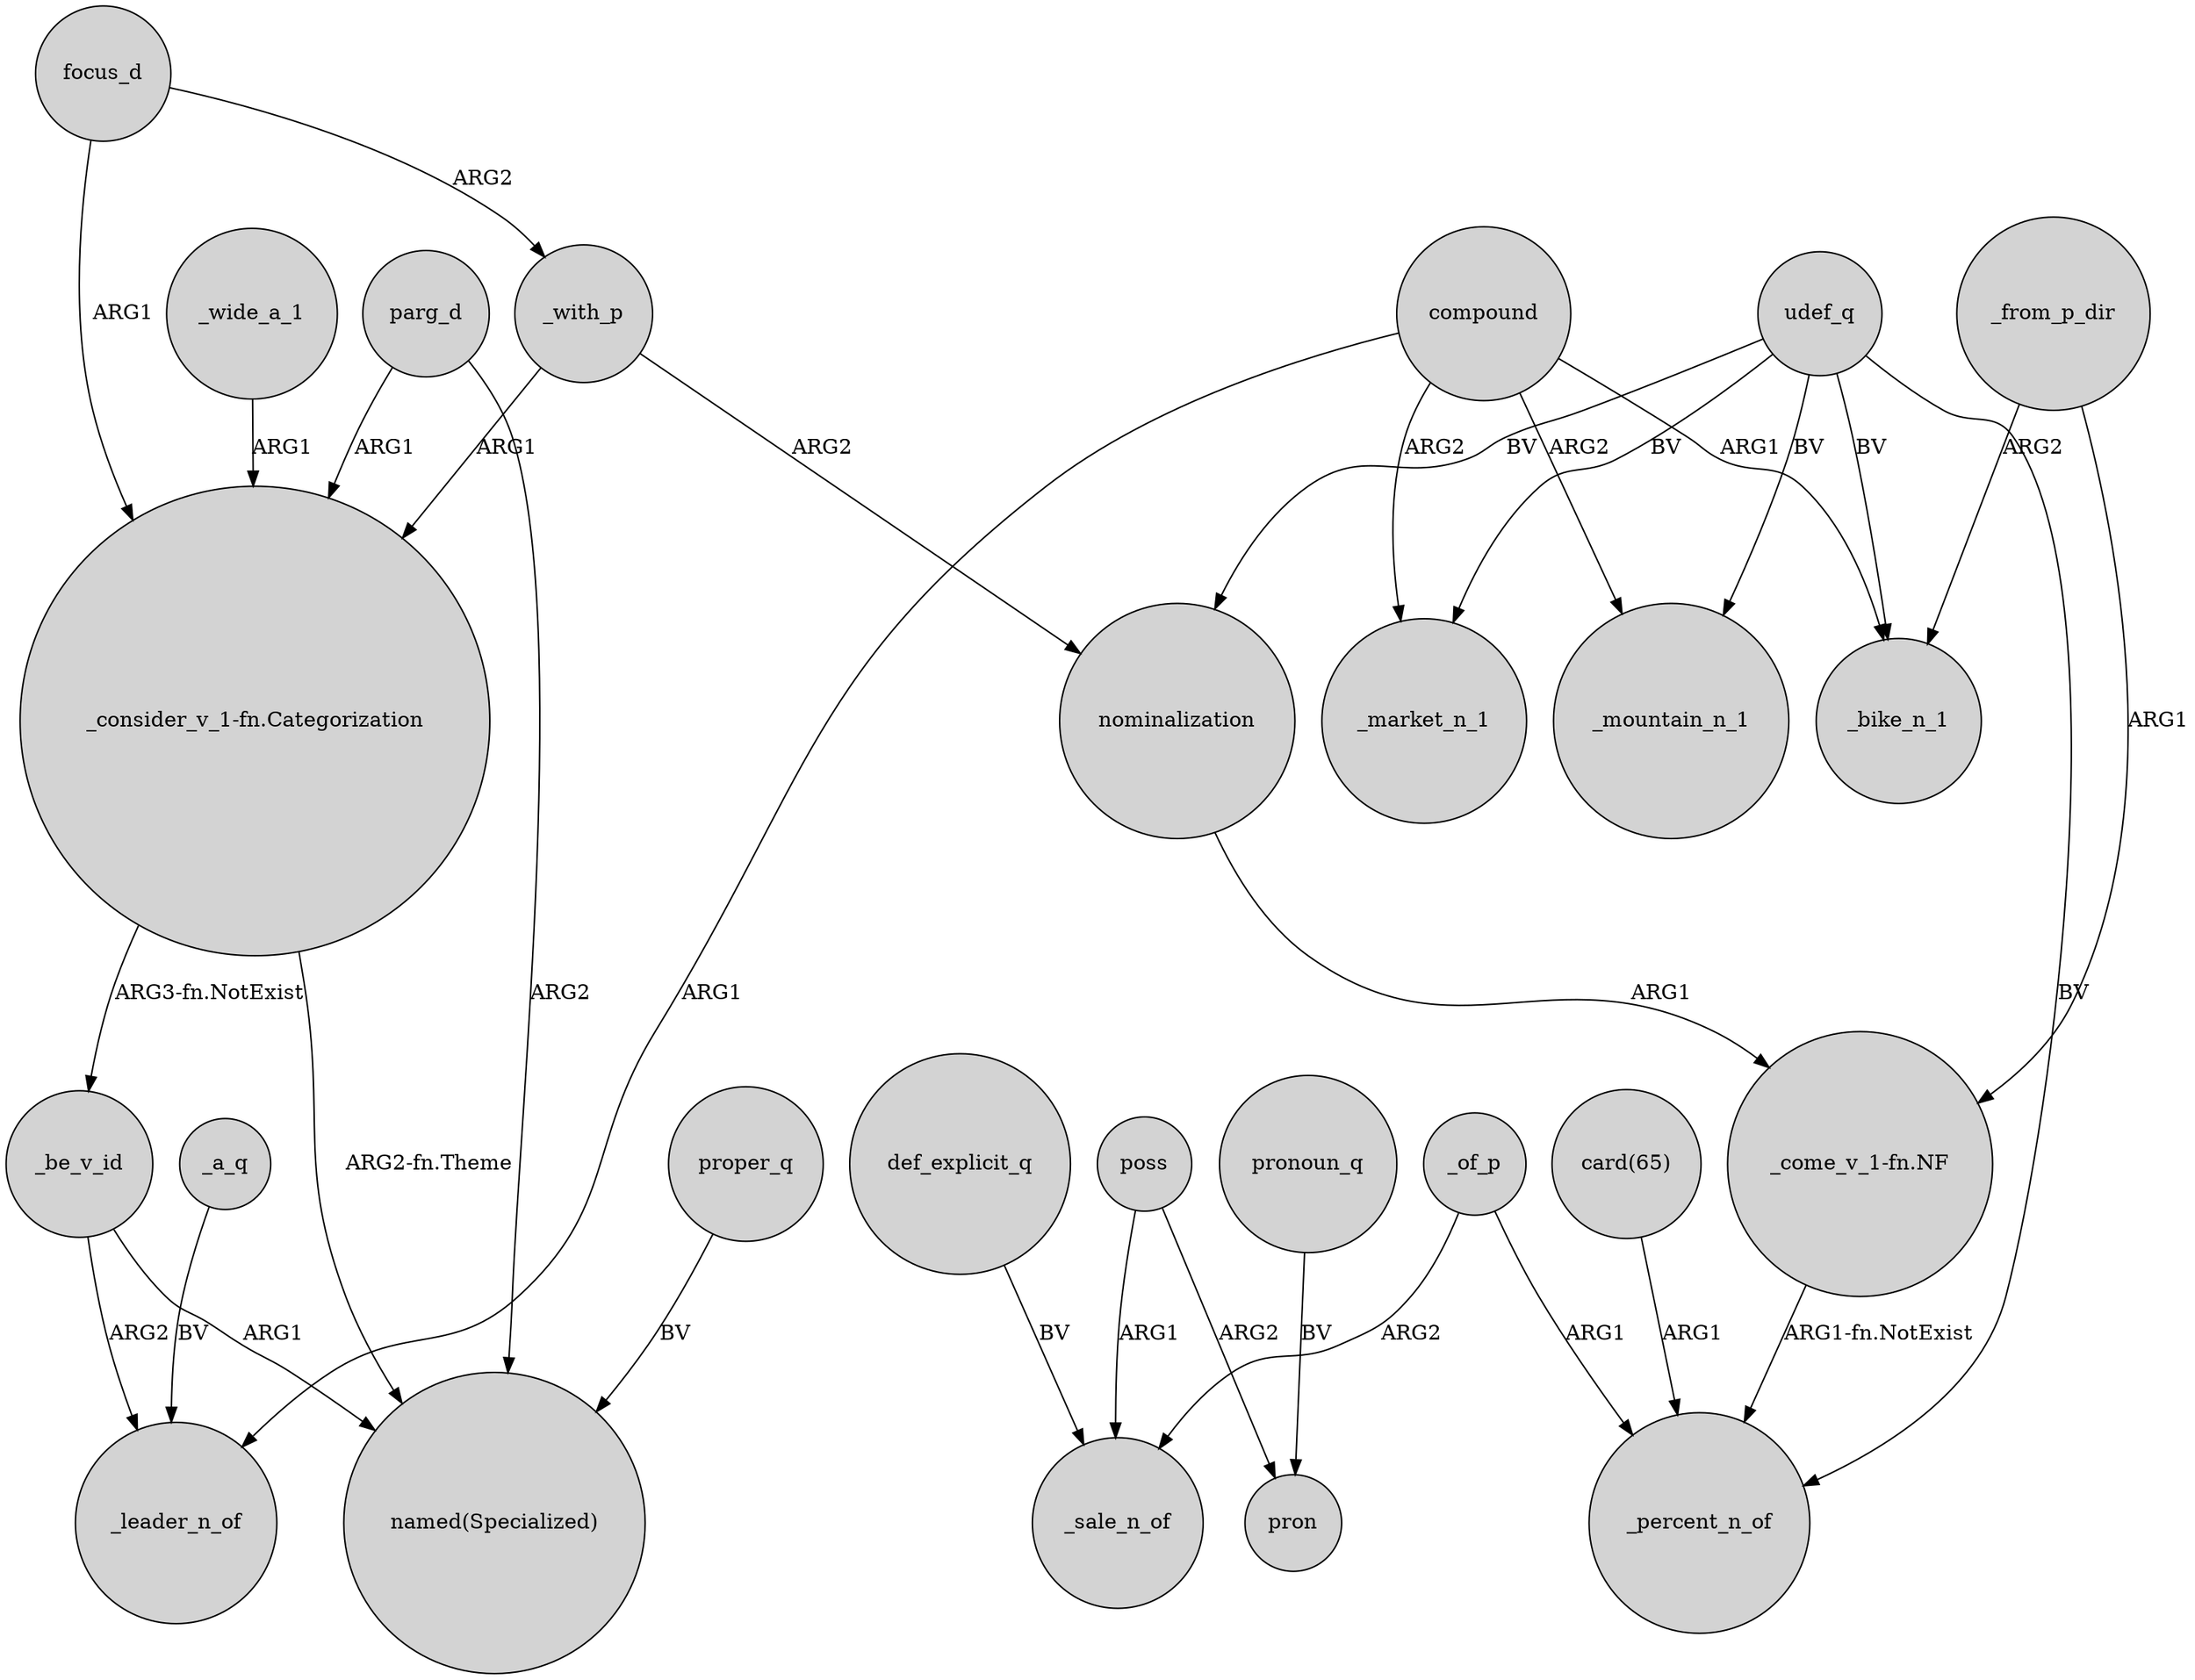 digraph {
	node [shape=circle style=filled]
	focus_d -> "_consider_v_1-fn.Categorization" [label=ARG1]
	compound -> _market_n_1 [label=ARG2]
	compound -> _mountain_n_1 [label=ARG2]
	"_consider_v_1-fn.Categorization" -> _be_v_id [label="ARG3-fn.NotExist"]
	poss -> pron [label=ARG2]
	_with_p -> nominalization [label=ARG2]
	_wide_a_1 -> "_consider_v_1-fn.Categorization" [label=ARG1]
	_a_q -> _leader_n_of [label=BV]
	parg_d -> "_consider_v_1-fn.Categorization" [label=ARG1]
	compound -> _leader_n_of [label=ARG1]
	focus_d -> _with_p [label=ARG2]
	udef_q -> _market_n_1 [label=BV]
	udef_q -> _bike_n_1 [label=BV]
	def_explicit_q -> _sale_n_of [label=BV]
	nominalization -> "_come_v_1-fn.NF" [label=ARG1]
	_of_p -> _sale_n_of [label=ARG2]
	_be_v_id -> "named(Specialized)" [label=ARG1]
	_of_p -> _percent_n_of [label=ARG1]
	pronoun_q -> pron [label=BV]
	"card(65)" -> _percent_n_of [label=ARG1]
	"_come_v_1-fn.NF" -> _percent_n_of [label="ARG1-fn.NotExist"]
	poss -> _sale_n_of [label=ARG1]
	_from_p_dir -> _bike_n_1 [label=ARG2]
	udef_q -> nominalization [label=BV]
	proper_q -> "named(Specialized)" [label=BV]
	"_consider_v_1-fn.Categorization" -> "named(Specialized)" [label="ARG2-fn.Theme"]
	udef_q -> _mountain_n_1 [label=BV]
	parg_d -> "named(Specialized)" [label=ARG2]
	_be_v_id -> _leader_n_of [label=ARG2]
	udef_q -> _percent_n_of [label=BV]
	_with_p -> "_consider_v_1-fn.Categorization" [label=ARG1]
	_from_p_dir -> "_come_v_1-fn.NF" [label=ARG1]
	compound -> _bike_n_1 [label=ARG1]
}

